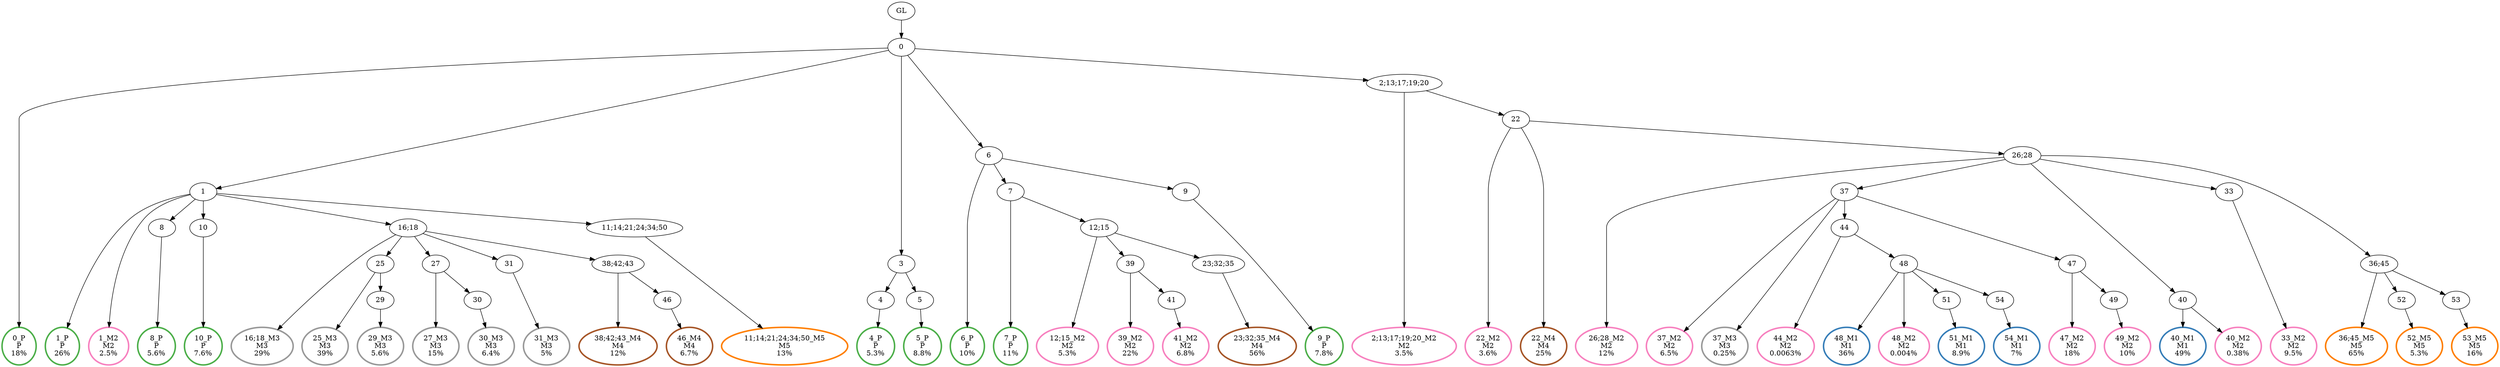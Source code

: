 digraph T {
	{
		rank=same
		78 [penwidth=3,colorscheme=set19,color=3,label="0_P\nP\n18%"]
		76 [penwidth=3,colorscheme=set19,color=3,label="1_P\nP\n26%"]
		74 [penwidth=3,colorscheme=set19,color=3,label="8_P\nP\n5.6%"]
		72 [penwidth=3,colorscheme=set19,color=3,label="10_P\nP\n7.6%"]
		69 [penwidth=3,colorscheme=set19,color=3,label="4_P\nP\n5.3%"]
		67 [penwidth=3,colorscheme=set19,color=3,label="5_P\nP\n8.8%"]
		65 [penwidth=3,colorscheme=set19,color=3,label="6_P\nP\n10%"]
		63 [penwidth=3,colorscheme=set19,color=3,label="7_P\nP\n11%"]
		61 [penwidth=3,colorscheme=set19,color=3,label="9_P\nP\n7.8%"]
		54 [penwidth=3,colorscheme=set19,color=2,label="48_M1\nM1\n36%"]
		52 [penwidth=3,colorscheme=set19,color=2,label="51_M1\nM1\n8.9%"]
		50 [penwidth=3,colorscheme=set19,color=2,label="54_M1\nM1\n7%"]
		48 [penwidth=3,colorscheme=set19,color=2,label="40_M1\nM1\n49%"]
		47 [penwidth=3,colorscheme=set19,color=8,label="1_M2\nM2\n2.5%"]
		46 [penwidth=3,colorscheme=set19,color=8,label="2;13;17;19;20_M2\nM2\n3.5%"]
		45 [penwidth=3,colorscheme=set19,color=8,label="22_M2\nM2\n3.6%"]
		44 [penwidth=3,colorscheme=set19,color=8,label="26;28_M2\nM2\n12%"]
		42 [penwidth=3,colorscheme=set19,color=8,label="33_M2\nM2\n9.5%"]
		41 [penwidth=3,colorscheme=set19,color=8,label="37_M2\nM2\n6.5%"]
		40 [penwidth=3,colorscheme=set19,color=8,label="44_M2\nM2\n0.0063%"]
		39 [penwidth=3,colorscheme=set19,color=8,label="48_M2\nM2\n0.004%"]
		37 [penwidth=3,colorscheme=set19,color=8,label="47_M2\nM2\n18%"]
		35 [penwidth=3,colorscheme=set19,color=8,label="49_M2\nM2\n10%"]
		34 [penwidth=3,colorscheme=set19,color=8,label="40_M2\nM2\n0.38%"]
		32 [penwidth=3,colorscheme=set19,color=8,label="12;15_M2\nM2\n5.3%"]
		30 [penwidth=3,colorscheme=set19,color=8,label="39_M2\nM2\n22%"]
		28 [penwidth=3,colorscheme=set19,color=8,label="41_M2\nM2\n6.8%"]
		26 [penwidth=3,colorscheme=set19,color=9,label="16;18_M3\nM3\n29%"]
		24 [penwidth=3,colorscheme=set19,color=9,label="25_M3\nM3\n39%"]
		22 [penwidth=3,colorscheme=set19,color=9,label="29_M3\nM3\n5.6%"]
		20 [penwidth=3,colorscheme=set19,color=9,label="27_M3\nM3\n15%"]
		18 [penwidth=3,colorscheme=set19,color=9,label="30_M3\nM3\n6.4%"]
		16 [penwidth=3,colorscheme=set19,color=9,label="31_M3\nM3\n5%"]
		15 [penwidth=3,colorscheme=set19,color=9,label="37_M3\nM3\n0.25%"]
		13 [penwidth=3,colorscheme=set19,color=7,label="38;42;43_M4\nM4\n12%"]
		11 [penwidth=3,colorscheme=set19,color=7,label="46_M4\nM4\n6.7%"]
		10 [penwidth=3,colorscheme=set19,color=7,label="22_M4\nM4\n25%"]
		8 [penwidth=3,colorscheme=set19,color=7,label="23;32;35_M4\nM4\n56%"]
		6 [penwidth=3,colorscheme=set19,color=5,label="11;14;21;24;34;50_M5\nM5\n13%"]
		4 [penwidth=3,colorscheme=set19,color=5,label="36;45_M5\nM5\n65%"]
		2 [penwidth=3,colorscheme=set19,color=5,label="52_M5\nM5\n5.3%"]
		0 [penwidth=3,colorscheme=set19,color=5,label="53_M5\nM5\n16%"]
	}
	80 [label="GL"]
	79 [label="0"]
	77 [label="1"]
	75 [label="8"]
	73 [label="10"]
	71 [label="3"]
	70 [label="4"]
	68 [label="5"]
	66 [label="6"]
	64 [label="7"]
	62 [label="9"]
	60 [label="2;13;17;19;20"]
	59 [label="22"]
	58 [label="26;28"]
	57 [label="37"]
	56 [label="44"]
	55 [label="48"]
	53 [label="51"]
	51 [label="54"]
	49 [label="40"]
	43 [label="33"]
	38 [label="47"]
	36 [label="49"]
	33 [label="12;15"]
	31 [label="39"]
	29 [label="41"]
	27 [label="16;18"]
	25 [label="25"]
	23 [label="29"]
	21 [label="27"]
	19 [label="30"]
	17 [label="31"]
	14 [label="38;42;43"]
	12 [label="46"]
	9 [label="23;32;35"]
	7 [label="11;14;21;24;34;50"]
	5 [label="36;45"]
	3 [label="52"]
	1 [label="53"]
	80 -> 79
	79 -> 78
	79 -> 77
	79 -> 71
	79 -> 66
	79 -> 60
	77 -> 76
	77 -> 75
	77 -> 73
	77 -> 47
	77 -> 27
	77 -> 7
	75 -> 74
	73 -> 72
	71 -> 70
	71 -> 68
	70 -> 69
	68 -> 67
	66 -> 65
	66 -> 64
	66 -> 62
	64 -> 63
	64 -> 33
	62 -> 61
	60 -> 59
	60 -> 46
	59 -> 58
	59 -> 45
	59 -> 10
	58 -> 57
	58 -> 49
	58 -> 44
	58 -> 43
	58 -> 5
	57 -> 56
	57 -> 41
	57 -> 38
	57 -> 15
	56 -> 55
	56 -> 40
	55 -> 54
	55 -> 53
	55 -> 51
	55 -> 39
	53 -> 52
	51 -> 50
	49 -> 48
	49 -> 34
	43 -> 42
	38 -> 37
	38 -> 36
	36 -> 35
	33 -> 32
	33 -> 31
	33 -> 9
	31 -> 30
	31 -> 29
	29 -> 28
	27 -> 26
	27 -> 25
	27 -> 21
	27 -> 17
	27 -> 14
	25 -> 24
	25 -> 23
	23 -> 22
	21 -> 20
	21 -> 19
	19 -> 18
	17 -> 16
	14 -> 13
	14 -> 12
	12 -> 11
	9 -> 8
	7 -> 6
	5 -> 4
	5 -> 3
	5 -> 1
	3 -> 2
	1 -> 0
}
